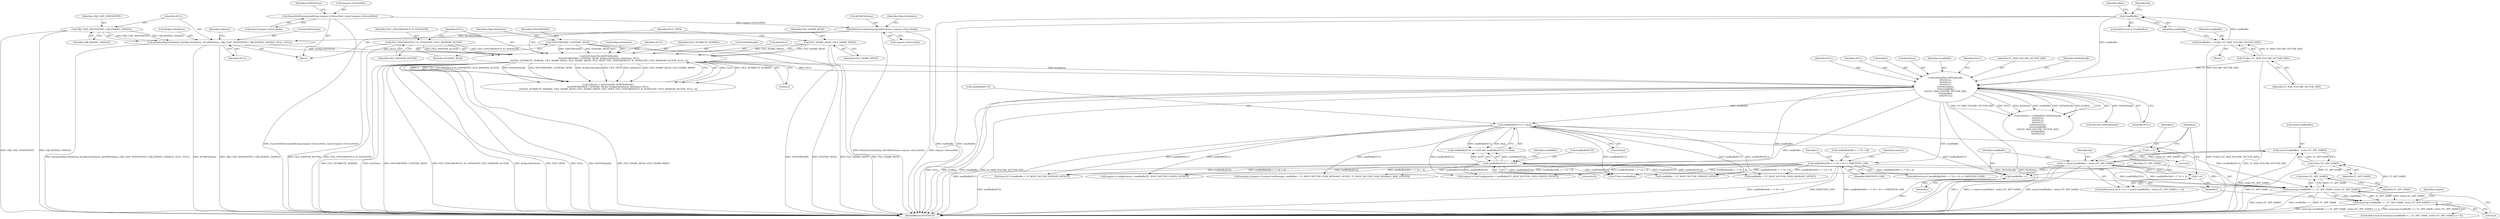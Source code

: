 digraph "0_VeraCrypt_f30f9339c9a0b9bbcc6f5ad38804af39db1f479e@API" {
"1000963" [label="(Call,sizeof (readBuffer) - strlen (TC_APP_NAME))"];
"1000966" [label="(Call,strlen (TC_APP_NAME))"];
"1000973" [label="(Call,memcmp (readBuffer + i, TC_APP_NAME, strlen (TC_APP_NAME)))"];
"1000917" [label="(Call,readBuffer[446 + i * 16 + 4] == PARTITION_LDM)"];
"1000863" [label="(Call,ZwReadFile (NtFileHandle,\n\t\t\t\t\t\tNULL,\n\t\t\t\t\t\tNULL,\n\t\t\t\t\t\tNULL,\n\t\t\t\t\t\t&IoStatus,\n\t\t\t\t\t\treadBuffer,\n\t\t\t\t\t\tTC_MAX_VOLUME_SECTOR_SIZE,\n\t\t\t\t\t\t&offset,\n\t\t\t\t\t\tNULL))"];
"1000806" [label="(Call,ZwCreateFile (&NtFileHandle,\n\t\t\t\tSYNCHRONIZE | GENERIC_READ, &ObjectAttributes, &IoStatus, NULL,\n\t\t\t\tFILE_ATTRIBUTE_NORMAL, FILE_SHARE_READ | FILE_SHARE_WRITE, FILE_OPEN, FILE_SYNCHRONOUS_IO_NONALERT | FILE_RANDOM_ACCESS, NULL, 0))"];
"1000809" [label="(Call,SYNCHRONIZE | GENERIC_READ)"];
"1000794" [label="(Call,InitializeObjectAttributes (&ObjectAttributes, &FullFileName, OBJ_CASE_INSENSITIVE | OBJ_KERNEL_HANDLE, NULL, NULL))"];
"1000788" [label="(Call,RtlInitUnicodeString (&FullFileName, request->DevicePath))"];
"1000780" [label="(Call,EnsureNullTerminatedString (request->DevicePath, sizeof (request->DevicePath)))"];
"1000799" [label="(Call,OBJ_CASE_INSENSITIVE | OBJ_KERNEL_HANDLE)"];
"1000818" [label="(Call,FILE_SHARE_READ | FILE_SHARE_WRITE)"];
"1000822" [label="(Call,FILE_SYNCHRONOUS_IO_NONALERT | FILE_RANDOM_ACCESS)"];
"1000837" [label="(Call,!readBuffer)"];
"1000832" [label="(Call,*readBuffer = TCalloc (TC_MAX_VOLUME_SECTOR_SIZE))"];
"1000834" [label="(Call,TCalloc (TC_MAX_VOLUME_SECTOR_SIZE))"];
"1000899" [label="(Call,readBuffer[511] == 0xaa)"];
"1000894" [label="(Call,readBuffer[510] == 0x55)"];
"1000961" [label="(Call,i < sizeof (readBuffer) - strlen (TC_APP_NAME))"];
"1000968" [label="(Call,++i)"];
"1000958" [label="(Call,i = 0)"];
"1000963" [label="(Call,sizeof (readBuffer) - strlen (TC_APP_NAME))"];
"1000978" [label="(Call,strlen (TC_APP_NAME))"];
"1000972" [label="(Call,memcmp (readBuffer + i, TC_APP_NAME, strlen (TC_APP_NAME)) == 0)"];
"1000974" [label="(Call,readBuffer + i)"];
"1000914" [label="(Identifier,i)"];
"1000811" [label="(Identifier,GENERIC_READ)"];
"1000810" [label="(Identifier,SYNCHRONIZE)"];
"1000900" [label="(Call,readBuffer[511])"];
"1000791" [label="(Call,request->DevicePath)"];
"1000818" [label="(Call,FILE_SHARE_READ | FILE_SHARE_WRITE)"];
"1000865" [label="(Identifier,NULL)"];
"1000800" [label="(Identifier,OBJ_CASE_INSENSITIVE)"];
"1000813" [label="(Identifier,ObjectAttributes)"];
"1000812" [label="(Call,&ObjectAttributes)"];
"1000903" [label="(Literal,0xaa)"];
"1000959" [label="(Identifier,i)"];
"1000967" [label="(Identifier,TC_APP_NAME)"];
"1000858" [label="(Identifier,offset)"];
"1000861" [label="(Call,ntStatus = ZwReadFile (NtFileHandle,\n\t\t\t\t\t\tNULL,\n\t\t\t\t\t\tNULL,\n\t\t\t\t\t\tNULL,\n\t\t\t\t\t\t&IoStatus,\n\t\t\t\t\t\treadBuffer,\n\t\t\t\t\t\tTC_MAX_VOLUME_SECTOR_SIZE,\n\t\t\t\t\t\t&offset,\n\t\t\t\t\t\tNULL))"];
"1000824" [label="(Identifier,FILE_RANDOM_ACCESS)"];
"1000794" [label="(Call,InitializeObjectAttributes (&ObjectAttributes, &FullFileName, OBJ_CASE_INSENSITIVE | OBJ_KERNEL_HANDLE, NULL, NULL))"];
"1000962" [label="(Identifier,i)"];
"1000978" [label="(Call,strlen (TC_APP_NAME))"];
"1000809" [label="(Call,SYNCHRONIZE | GENERIC_READ)"];
"1000927" [label="(Identifier,PARTITION_LDM)"];
"1000821" [label="(Identifier,FILE_OPEN)"];
"1000790" [label="(Identifier,FullFileName)"];
"1003200" [label="(MethodReturn,NTSTATUS)"];
"1000867" [label="(Identifier,NULL)"];
"1000789" [label="(Call,&FullFileName)"];
"1000971" [label="(ControlStructure,if (memcmp (readBuffer + i, TC_APP_NAME, strlen (TC_APP_NAME)) == 0))"];
"1000804" [label="(Call,ntStatus = ZwCreateFile (&NtFileHandle,\n\t\t\t\tSYNCHRONIZE | GENERIC_READ, &ObjectAttributes, &IoStatus, NULL,\n\t\t\t\tFILE_ATTRIBUTE_NORMAL, FILE_SHARE_READ | FILE_SHARE_WRITE, FILE_OPEN, FILE_SYNCHRONOUS_IO_NONALERT | FILE_RANDOM_ACCESS, NULL, 0))"];
"1000825" [label="(Identifier,NULL)"];
"1000963" [label="(Call,sizeof (readBuffer) - strlen (TC_APP_NAME))"];
"1000872" [label="(Call,&offset)"];
"1000833" [label="(Identifier,readBuffer)"];
"1000918" [label="(Call,readBuffer[446 + i * 16 + 4])"];
"1000975" [label="(Identifier,readBuffer)"];
"1000990" [label="(Call,readBuffer + TC_BOOT_SECTOR_VERSION_OFFSET)"];
"1000868" [label="(Call,&IoStatus)"];
"1000893" [label="(Call,readBuffer[510] == 0x55 && readBuffer[511] == 0xaa)"];
"1000805" [label="(Identifier,ntStatus)"];
"1000863" [label="(Call,ZwReadFile (NtFileHandle,\n\t\t\t\t\t\tNULL,\n\t\t\t\t\t\tNULL,\n\t\t\t\t\t\tNULL,\n\t\t\t\t\t\t&IoStatus,\n\t\t\t\t\t\treadBuffer,\n\t\t\t\t\t\tTC_MAX_VOLUME_SECTOR_SIZE,\n\t\t\t\t\t\t&offset,\n\t\t\t\t\t\tNULL))"];
"1000826" [label="(Literal,0)"];
"1000980" [label="(Literal,0)"];
"1000916" [label="(ControlStructure,if (readBuffer[446 + i * 16 + 4] == PARTITION_LDM))"];
"1000820" [label="(Identifier,FILE_SHARE_WRITE)"];
"1000838" [label="(Identifier,readBuffer)"];
"1000960" [label="(Literal,0)"];
"1000801" [label="(Identifier,OBJ_KERNEL_HANDLE)"];
"1000899" [label="(Call,readBuffer[511] == 0xaa)"];
"1000984" [label="(Identifier,request)"];
"1001079" [label="(Call,ZwClose (NtFileHandle))"];
"1001024" [label="(Call,readBuffer + TC_BOOT_SECTOR_USER_MESSAGE_OFFSET)"];
"1000961" [label="(Call,i < sizeof (readBuffer) - strlen (TC_APP_NAME))"];
"1000823" [label="(Identifier,FILE_SYNCHRONOUS_IO_NONALERT)"];
"1000802" [label="(Identifier,NULL)"];
"1000988" [label="(Call,(uint16 *) (readBuffer + TC_BOOT_SECTOR_VERSION_OFFSET))"];
"1000834" [label="(Call,TCalloc (TC_MAX_VOLUME_SECTOR_SIZE))"];
"1000781" [label="(Call,request->DevicePath)"];
"1000993" [label="(Call,request->Configuration = readBuffer[TC_BOOT_SECTOR_CONFIG_OFFSET])"];
"1000832" [label="(Call,*readBuffer = TCalloc (TC_MAX_VOLUME_SECTOR_SIZE))"];
"1000957" [label="(ControlStructure,for (i = 0; i < sizeof (readBuffer) - strlen (TC_APP_NAME); ++i))"];
"1000972" [label="(Call,memcmp (readBuffer + i, TC_APP_NAME, strlen (TC_APP_NAME)) == 0)"];
"1000843" [label="(Identifier,Irp)"];
"1000870" [label="(Identifier,readBuffer)"];
"1000966" [label="(Call,strlen (TC_APP_NAME))"];
"1000977" [label="(Identifier,TC_APP_NAME)"];
"1000797" [label="(Call,&FullFileName)"];
"1000973" [label="(Call,memcmp (readBuffer + i, TC_APP_NAME, strlen (TC_APP_NAME)))"];
"1000835" [label="(Identifier,TC_MAX_VOLUME_SECTOR_SIZE)"];
"1000837" [label="(Call,!readBuffer)"];
"1000898" [label="(Literal,0x55)"];
"1000819" [label="(Identifier,FILE_SHARE_READ)"];
"1001032" [label="(Identifier,Irp)"];
"1000780" [label="(Call,EnsureNullTerminatedString (request->DevicePath, sizeof (request->DevicePath)))"];
"1000968" [label="(Call,++i)"];
"1000964" [label="(Call,sizeof (readBuffer))"];
"1000974" [label="(Call,readBuffer + i)"];
"1000931" [label="(Identifier,request)"];
"1000796" [label="(Identifier,ObjectAttributes)"];
"1000866" [label="(Identifier,NULL)"];
"1000979" [label="(Identifier,TC_APP_NAME)"];
"1000816" [label="(Identifier,NULL)"];
"1000795" [label="(Call,&ObjectAttributes)"];
"1000894" [label="(Call,readBuffer[510] == 0x55)"];
"1000871" [label="(Identifier,TC_MAX_VOLUME_SECTOR_SIZE)"];
"1000895" [label="(Call,readBuffer[510])"];
"1000736" [label="(Block,)"];
"1000784" [label="(Call,sizeof (request->DevicePath))"];
"1000817" [label="(Identifier,FILE_ATTRIBUTE_NORMAL)"];
"1000874" [label="(Identifier,NULL)"];
"1000969" [label="(Identifier,i)"];
"1000807" [label="(Call,&NtFileHandle)"];
"1000958" [label="(Call,i = 0)"];
"1000803" [label="(Identifier,NULL)"];
"1000901" [label="(Identifier,readBuffer)"];
"1000864" [label="(Identifier,NtFileHandle)"];
"1000806" [label="(Call,ZwCreateFile (&NtFileHandle,\n\t\t\t\tSYNCHRONIZE | GENERIC_READ, &ObjectAttributes, &IoStatus, NULL,\n\t\t\t\tFILE_ATTRIBUTE_NORMAL, FILE_SHARE_READ | FILE_SHARE_WRITE, FILE_OPEN, FILE_SYNCHRONOUS_IO_NONALERT | FILE_RANDOM_ACCESS, NULL, 0))"];
"1000788" [label="(Call,RtlInitUnicodeString (&FullFileName, request->DevicePath))"];
"1000917" [label="(Call,readBuffer[446 + i * 16 + 4] == PARTITION_LDM)"];
"1000814" [label="(Call,&IoStatus)"];
"1000976" [label="(Identifier,i)"];
"1001020" [label="(Call,memcpy (request->CustomUserMessage, readBuffer + TC_BOOT_SECTOR_USER_MESSAGE_OFFSET, TC_BOOT_SECTOR_USER_MESSAGE_MAX_LENGTH))"];
"1001013" [label="(Call,request->UserConfiguration = readBuffer[TC_BOOT_SECTOR_USER_CONFIG_OFFSET])"];
"1000799" [label="(Call,OBJ_CASE_INSENSITIVE | OBJ_KERNEL_HANDLE)"];
"1001077" [label="(Call,TCfree (readBuffer))"];
"1000830" [label="(Block,)"];
"1000822" [label="(Call,FILE_SYNCHRONOUS_IO_NONALERT | FILE_RANDOM_ACCESS)"];
"1000836" [label="(ControlStructure,if (!readBuffer))"];
"1000963" -> "1000961"  [label="AST: "];
"1000963" -> "1000966"  [label="CFG: "];
"1000964" -> "1000963"  [label="AST: "];
"1000966" -> "1000963"  [label="AST: "];
"1000961" -> "1000963"  [label="CFG: "];
"1000963" -> "1003200"  [label="DDG: strlen (TC_APP_NAME)"];
"1000963" -> "1000961"  [label="DDG: strlen (TC_APP_NAME)"];
"1000966" -> "1000963"  [label="DDG: TC_APP_NAME"];
"1000966" -> "1000967"  [label="CFG: "];
"1000967" -> "1000966"  [label="AST: "];
"1000966" -> "1003200"  [label="DDG: TC_APP_NAME"];
"1000973" -> "1000966"  [label="DDG: TC_APP_NAME"];
"1000966" -> "1000978"  [label="DDG: TC_APP_NAME"];
"1000973" -> "1000972"  [label="AST: "];
"1000973" -> "1000978"  [label="CFG: "];
"1000974" -> "1000973"  [label="AST: "];
"1000977" -> "1000973"  [label="AST: "];
"1000978" -> "1000973"  [label="AST: "];
"1000980" -> "1000973"  [label="CFG: "];
"1000973" -> "1003200"  [label="DDG: readBuffer + i"];
"1000973" -> "1003200"  [label="DDG: TC_APP_NAME"];
"1000973" -> "1003200"  [label="DDG: strlen (TC_APP_NAME)"];
"1000973" -> "1000972"  [label="DDG: readBuffer + i"];
"1000973" -> "1000972"  [label="DDG: TC_APP_NAME"];
"1000973" -> "1000972"  [label="DDG: strlen (TC_APP_NAME)"];
"1000917" -> "1000973"  [label="DDG: readBuffer[446 + i * 16 + 4]"];
"1000899" -> "1000973"  [label="DDG: readBuffer[511]"];
"1000894" -> "1000973"  [label="DDG: readBuffer[510]"];
"1000961" -> "1000973"  [label="DDG: i"];
"1000978" -> "1000973"  [label="DDG: TC_APP_NAME"];
"1000917" -> "1000916"  [label="AST: "];
"1000917" -> "1000927"  [label="CFG: "];
"1000918" -> "1000917"  [label="AST: "];
"1000927" -> "1000917"  [label="AST: "];
"1000931" -> "1000917"  [label="CFG: "];
"1000914" -> "1000917"  [label="CFG: "];
"1000917" -> "1003200"  [label="DDG: readBuffer[446 + i * 16 + 4]"];
"1000917" -> "1003200"  [label="DDG: PARTITION_LDM"];
"1000917" -> "1003200"  [label="DDG: readBuffer[446 + i * 16 + 4] == PARTITION_LDM"];
"1000863" -> "1000917"  [label="DDG: readBuffer"];
"1000917" -> "1000974"  [label="DDG: readBuffer[446 + i * 16 + 4]"];
"1000917" -> "1000988"  [label="DDG: readBuffer[446 + i * 16 + 4]"];
"1000917" -> "1000990"  [label="DDG: readBuffer[446 + i * 16 + 4]"];
"1000917" -> "1000993"  [label="DDG: readBuffer[446 + i * 16 + 4]"];
"1000917" -> "1001013"  [label="DDG: readBuffer[446 + i * 16 + 4]"];
"1000917" -> "1001020"  [label="DDG: readBuffer[446 + i * 16 + 4]"];
"1000917" -> "1001024"  [label="DDG: readBuffer[446 + i * 16 + 4]"];
"1000917" -> "1001077"  [label="DDG: readBuffer[446 + i * 16 + 4]"];
"1000863" -> "1000861"  [label="AST: "];
"1000863" -> "1000874"  [label="CFG: "];
"1000864" -> "1000863"  [label="AST: "];
"1000865" -> "1000863"  [label="AST: "];
"1000866" -> "1000863"  [label="AST: "];
"1000867" -> "1000863"  [label="AST: "];
"1000868" -> "1000863"  [label="AST: "];
"1000870" -> "1000863"  [label="AST: "];
"1000871" -> "1000863"  [label="AST: "];
"1000872" -> "1000863"  [label="AST: "];
"1000874" -> "1000863"  [label="AST: "];
"1000861" -> "1000863"  [label="CFG: "];
"1000863" -> "1003200"  [label="DDG: NULL"];
"1000863" -> "1003200"  [label="DDG: &offset"];
"1000863" -> "1003200"  [label="DDG: readBuffer"];
"1000863" -> "1003200"  [label="DDG: TC_MAX_VOLUME_SECTOR_SIZE"];
"1000863" -> "1003200"  [label="DDG: NtFileHandle"];
"1000863" -> "1003200"  [label="DDG: &IoStatus"];
"1000863" -> "1000861"  [label="DDG: TC_MAX_VOLUME_SECTOR_SIZE"];
"1000863" -> "1000861"  [label="DDG: NULL"];
"1000863" -> "1000861"  [label="DDG: &IoStatus"];
"1000863" -> "1000861"  [label="DDG: readBuffer"];
"1000863" -> "1000861"  [label="DDG: NtFileHandle"];
"1000863" -> "1000861"  [label="DDG: &offset"];
"1000806" -> "1000863"  [label="DDG: NULL"];
"1000806" -> "1000863"  [label="DDG: &IoStatus"];
"1000837" -> "1000863"  [label="DDG: readBuffer"];
"1000834" -> "1000863"  [label="DDG: TC_MAX_VOLUME_SECTOR_SIZE"];
"1000863" -> "1000894"  [label="DDG: readBuffer"];
"1000863" -> "1000899"  [label="DDG: readBuffer"];
"1000863" -> "1001077"  [label="DDG: readBuffer"];
"1000863" -> "1001079"  [label="DDG: NtFileHandle"];
"1000806" -> "1000804"  [label="AST: "];
"1000806" -> "1000826"  [label="CFG: "];
"1000807" -> "1000806"  [label="AST: "];
"1000809" -> "1000806"  [label="AST: "];
"1000812" -> "1000806"  [label="AST: "];
"1000814" -> "1000806"  [label="AST: "];
"1000816" -> "1000806"  [label="AST: "];
"1000817" -> "1000806"  [label="AST: "];
"1000818" -> "1000806"  [label="AST: "];
"1000821" -> "1000806"  [label="AST: "];
"1000822" -> "1000806"  [label="AST: "];
"1000825" -> "1000806"  [label="AST: "];
"1000826" -> "1000806"  [label="AST: "];
"1000804" -> "1000806"  [label="CFG: "];
"1000806" -> "1003200"  [label="DDG: NULL"];
"1000806" -> "1003200"  [label="DDG: &NtFileHandle"];
"1000806" -> "1003200"  [label="DDG: FILE_SHARE_READ | FILE_SHARE_WRITE"];
"1000806" -> "1003200"  [label="DDG: FILE_ATTRIBUTE_NORMAL"];
"1000806" -> "1003200"  [label="DDG: &IoStatus"];
"1000806" -> "1003200"  [label="DDG: SYNCHRONIZE | GENERIC_READ"];
"1000806" -> "1003200"  [label="DDG: FILE_SYNCHRONOUS_IO_NONALERT | FILE_RANDOM_ACCESS"];
"1000806" -> "1003200"  [label="DDG: &ObjectAttributes"];
"1000806" -> "1003200"  [label="DDG: FILE_OPEN"];
"1000806" -> "1000804"  [label="DDG: NULL"];
"1000806" -> "1000804"  [label="DDG: FILE_ATTRIBUTE_NORMAL"];
"1000806" -> "1000804"  [label="DDG: 0"];
"1000806" -> "1000804"  [label="DDG: FILE_SYNCHRONOUS_IO_NONALERT | FILE_RANDOM_ACCESS"];
"1000806" -> "1000804"  [label="DDG: &NtFileHandle"];
"1000806" -> "1000804"  [label="DDG: SYNCHRONIZE | GENERIC_READ"];
"1000806" -> "1000804"  [label="DDG: &ObjectAttributes"];
"1000806" -> "1000804"  [label="DDG: FILE_OPEN"];
"1000806" -> "1000804"  [label="DDG: &IoStatus"];
"1000806" -> "1000804"  [label="DDG: FILE_SHARE_READ | FILE_SHARE_WRITE"];
"1000809" -> "1000806"  [label="DDG: SYNCHRONIZE"];
"1000809" -> "1000806"  [label="DDG: GENERIC_READ"];
"1000794" -> "1000806"  [label="DDG: &ObjectAttributes"];
"1000794" -> "1000806"  [label="DDG: NULL"];
"1000818" -> "1000806"  [label="DDG: FILE_SHARE_READ"];
"1000818" -> "1000806"  [label="DDG: FILE_SHARE_WRITE"];
"1000822" -> "1000806"  [label="DDG: FILE_SYNCHRONOUS_IO_NONALERT"];
"1000822" -> "1000806"  [label="DDG: FILE_RANDOM_ACCESS"];
"1000809" -> "1000811"  [label="CFG: "];
"1000810" -> "1000809"  [label="AST: "];
"1000811" -> "1000809"  [label="AST: "];
"1000813" -> "1000809"  [label="CFG: "];
"1000809" -> "1003200"  [label="DDG: SYNCHRONIZE"];
"1000809" -> "1003200"  [label="DDG: GENERIC_READ"];
"1000794" -> "1000736"  [label="AST: "];
"1000794" -> "1000803"  [label="CFG: "];
"1000795" -> "1000794"  [label="AST: "];
"1000797" -> "1000794"  [label="AST: "];
"1000799" -> "1000794"  [label="AST: "];
"1000802" -> "1000794"  [label="AST: "];
"1000803" -> "1000794"  [label="AST: "];
"1000805" -> "1000794"  [label="CFG: "];
"1000794" -> "1003200"  [label="DDG: OBJ_CASE_INSENSITIVE | OBJ_KERNEL_HANDLE"];
"1000794" -> "1003200"  [label="DDG: InitializeObjectAttributes (&ObjectAttributes, &FullFileName, OBJ_CASE_INSENSITIVE | OBJ_KERNEL_HANDLE, NULL, NULL)"];
"1000794" -> "1003200"  [label="DDG: &FullFileName"];
"1000788" -> "1000794"  [label="DDG: &FullFileName"];
"1000799" -> "1000794"  [label="DDG: OBJ_CASE_INSENSITIVE"];
"1000799" -> "1000794"  [label="DDG: OBJ_KERNEL_HANDLE"];
"1000788" -> "1000736"  [label="AST: "];
"1000788" -> "1000791"  [label="CFG: "];
"1000789" -> "1000788"  [label="AST: "];
"1000791" -> "1000788"  [label="AST: "];
"1000796" -> "1000788"  [label="CFG: "];
"1000788" -> "1003200"  [label="DDG: request->DevicePath"];
"1000788" -> "1003200"  [label="DDG: RtlInitUnicodeString (&FullFileName, request->DevicePath)"];
"1000780" -> "1000788"  [label="DDG: request->DevicePath"];
"1000780" -> "1000736"  [label="AST: "];
"1000780" -> "1000784"  [label="CFG: "];
"1000781" -> "1000780"  [label="AST: "];
"1000784" -> "1000780"  [label="AST: "];
"1000790" -> "1000780"  [label="CFG: "];
"1000780" -> "1003200"  [label="DDG: EnsureNullTerminatedString (request->DevicePath, sizeof (request->DevicePath))"];
"1000799" -> "1000801"  [label="CFG: "];
"1000800" -> "1000799"  [label="AST: "];
"1000801" -> "1000799"  [label="AST: "];
"1000802" -> "1000799"  [label="CFG: "];
"1000799" -> "1003200"  [label="DDG: OBJ_CASE_INSENSITIVE"];
"1000799" -> "1003200"  [label="DDG: OBJ_KERNEL_HANDLE"];
"1000818" -> "1000820"  [label="CFG: "];
"1000819" -> "1000818"  [label="AST: "];
"1000820" -> "1000818"  [label="AST: "];
"1000821" -> "1000818"  [label="CFG: "];
"1000818" -> "1003200"  [label="DDG: FILE_SHARE_WRITE"];
"1000818" -> "1003200"  [label="DDG: FILE_SHARE_READ"];
"1000822" -> "1000824"  [label="CFG: "];
"1000823" -> "1000822"  [label="AST: "];
"1000824" -> "1000822"  [label="AST: "];
"1000825" -> "1000822"  [label="CFG: "];
"1000822" -> "1003200"  [label="DDG: FILE_RANDOM_ACCESS"];
"1000822" -> "1003200"  [label="DDG: FILE_SYNCHRONOUS_IO_NONALERT"];
"1000837" -> "1000836"  [label="AST: "];
"1000837" -> "1000838"  [label="CFG: "];
"1000838" -> "1000837"  [label="AST: "];
"1000843" -> "1000837"  [label="CFG: "];
"1000858" -> "1000837"  [label="CFG: "];
"1000837" -> "1003200"  [label="DDG: readBuffer"];
"1000837" -> "1003200"  [label="DDG: !readBuffer"];
"1000832" -> "1000837"  [label="DDG: readBuffer"];
"1000832" -> "1000830"  [label="AST: "];
"1000832" -> "1000834"  [label="CFG: "];
"1000833" -> "1000832"  [label="AST: "];
"1000834" -> "1000832"  [label="AST: "];
"1000838" -> "1000832"  [label="CFG: "];
"1000832" -> "1003200"  [label="DDG: TCalloc (TC_MAX_VOLUME_SECTOR_SIZE)"];
"1000834" -> "1000832"  [label="DDG: TC_MAX_VOLUME_SECTOR_SIZE"];
"1000834" -> "1000835"  [label="CFG: "];
"1000835" -> "1000834"  [label="AST: "];
"1000834" -> "1003200"  [label="DDG: TC_MAX_VOLUME_SECTOR_SIZE"];
"1000899" -> "1000893"  [label="AST: "];
"1000899" -> "1000903"  [label="CFG: "];
"1000900" -> "1000899"  [label="AST: "];
"1000903" -> "1000899"  [label="AST: "];
"1000893" -> "1000899"  [label="CFG: "];
"1000899" -> "1003200"  [label="DDG: readBuffer[511]"];
"1000899" -> "1000893"  [label="DDG: readBuffer[511]"];
"1000899" -> "1000893"  [label="DDG: 0xaa"];
"1000899" -> "1000974"  [label="DDG: readBuffer[511]"];
"1000899" -> "1000988"  [label="DDG: readBuffer[511]"];
"1000899" -> "1000990"  [label="DDG: readBuffer[511]"];
"1000899" -> "1000993"  [label="DDG: readBuffer[511]"];
"1000899" -> "1001013"  [label="DDG: readBuffer[511]"];
"1000899" -> "1001020"  [label="DDG: readBuffer[511]"];
"1000899" -> "1001024"  [label="DDG: readBuffer[511]"];
"1000899" -> "1001077"  [label="DDG: readBuffer[511]"];
"1000894" -> "1000893"  [label="AST: "];
"1000894" -> "1000898"  [label="CFG: "];
"1000895" -> "1000894"  [label="AST: "];
"1000898" -> "1000894"  [label="AST: "];
"1000901" -> "1000894"  [label="CFG: "];
"1000893" -> "1000894"  [label="CFG: "];
"1000894" -> "1003200"  [label="DDG: readBuffer[510]"];
"1000894" -> "1000893"  [label="DDG: readBuffer[510]"];
"1000894" -> "1000893"  [label="DDG: 0x55"];
"1000894" -> "1000974"  [label="DDG: readBuffer[510]"];
"1000894" -> "1000988"  [label="DDG: readBuffer[510]"];
"1000894" -> "1000990"  [label="DDG: readBuffer[510]"];
"1000894" -> "1000993"  [label="DDG: readBuffer[510]"];
"1000894" -> "1001013"  [label="DDG: readBuffer[510]"];
"1000894" -> "1001020"  [label="DDG: readBuffer[510]"];
"1000894" -> "1001024"  [label="DDG: readBuffer[510]"];
"1000894" -> "1001077"  [label="DDG: readBuffer[510]"];
"1000961" -> "1000957"  [label="AST: "];
"1000962" -> "1000961"  [label="AST: "];
"1000975" -> "1000961"  [label="CFG: "];
"1001032" -> "1000961"  [label="CFG: "];
"1000961" -> "1003200"  [label="DDG: i"];
"1000961" -> "1003200"  [label="DDG: i < sizeof (readBuffer) - strlen (TC_APP_NAME)"];
"1000961" -> "1003200"  [label="DDG: sizeof (readBuffer) - strlen (TC_APP_NAME)"];
"1000968" -> "1000961"  [label="DDG: i"];
"1000958" -> "1000961"  [label="DDG: i"];
"1000961" -> "1000968"  [label="DDG: i"];
"1000961" -> "1000974"  [label="DDG: i"];
"1000968" -> "1000957"  [label="AST: "];
"1000968" -> "1000969"  [label="CFG: "];
"1000969" -> "1000968"  [label="AST: "];
"1000962" -> "1000968"  [label="CFG: "];
"1000958" -> "1000957"  [label="AST: "];
"1000958" -> "1000960"  [label="CFG: "];
"1000959" -> "1000958"  [label="AST: "];
"1000960" -> "1000958"  [label="AST: "];
"1000962" -> "1000958"  [label="CFG: "];
"1000978" -> "1000979"  [label="CFG: "];
"1000979" -> "1000978"  [label="AST: "];
"1000972" -> "1000971"  [label="AST: "];
"1000972" -> "1000980"  [label="CFG: "];
"1000980" -> "1000972"  [label="AST: "];
"1000984" -> "1000972"  [label="CFG: "];
"1000969" -> "1000972"  [label="CFG: "];
"1000972" -> "1003200"  [label="DDG: memcmp (readBuffer + i, TC_APP_NAME, strlen (TC_APP_NAME)) == 0"];
"1000972" -> "1003200"  [label="DDG: memcmp (readBuffer + i, TC_APP_NAME, strlen (TC_APP_NAME))"];
"1000974" -> "1000976"  [label="CFG: "];
"1000975" -> "1000974"  [label="AST: "];
"1000976" -> "1000974"  [label="AST: "];
"1000977" -> "1000974"  [label="CFG: "];
"1000974" -> "1003200"  [label="DDG: i"];
}
